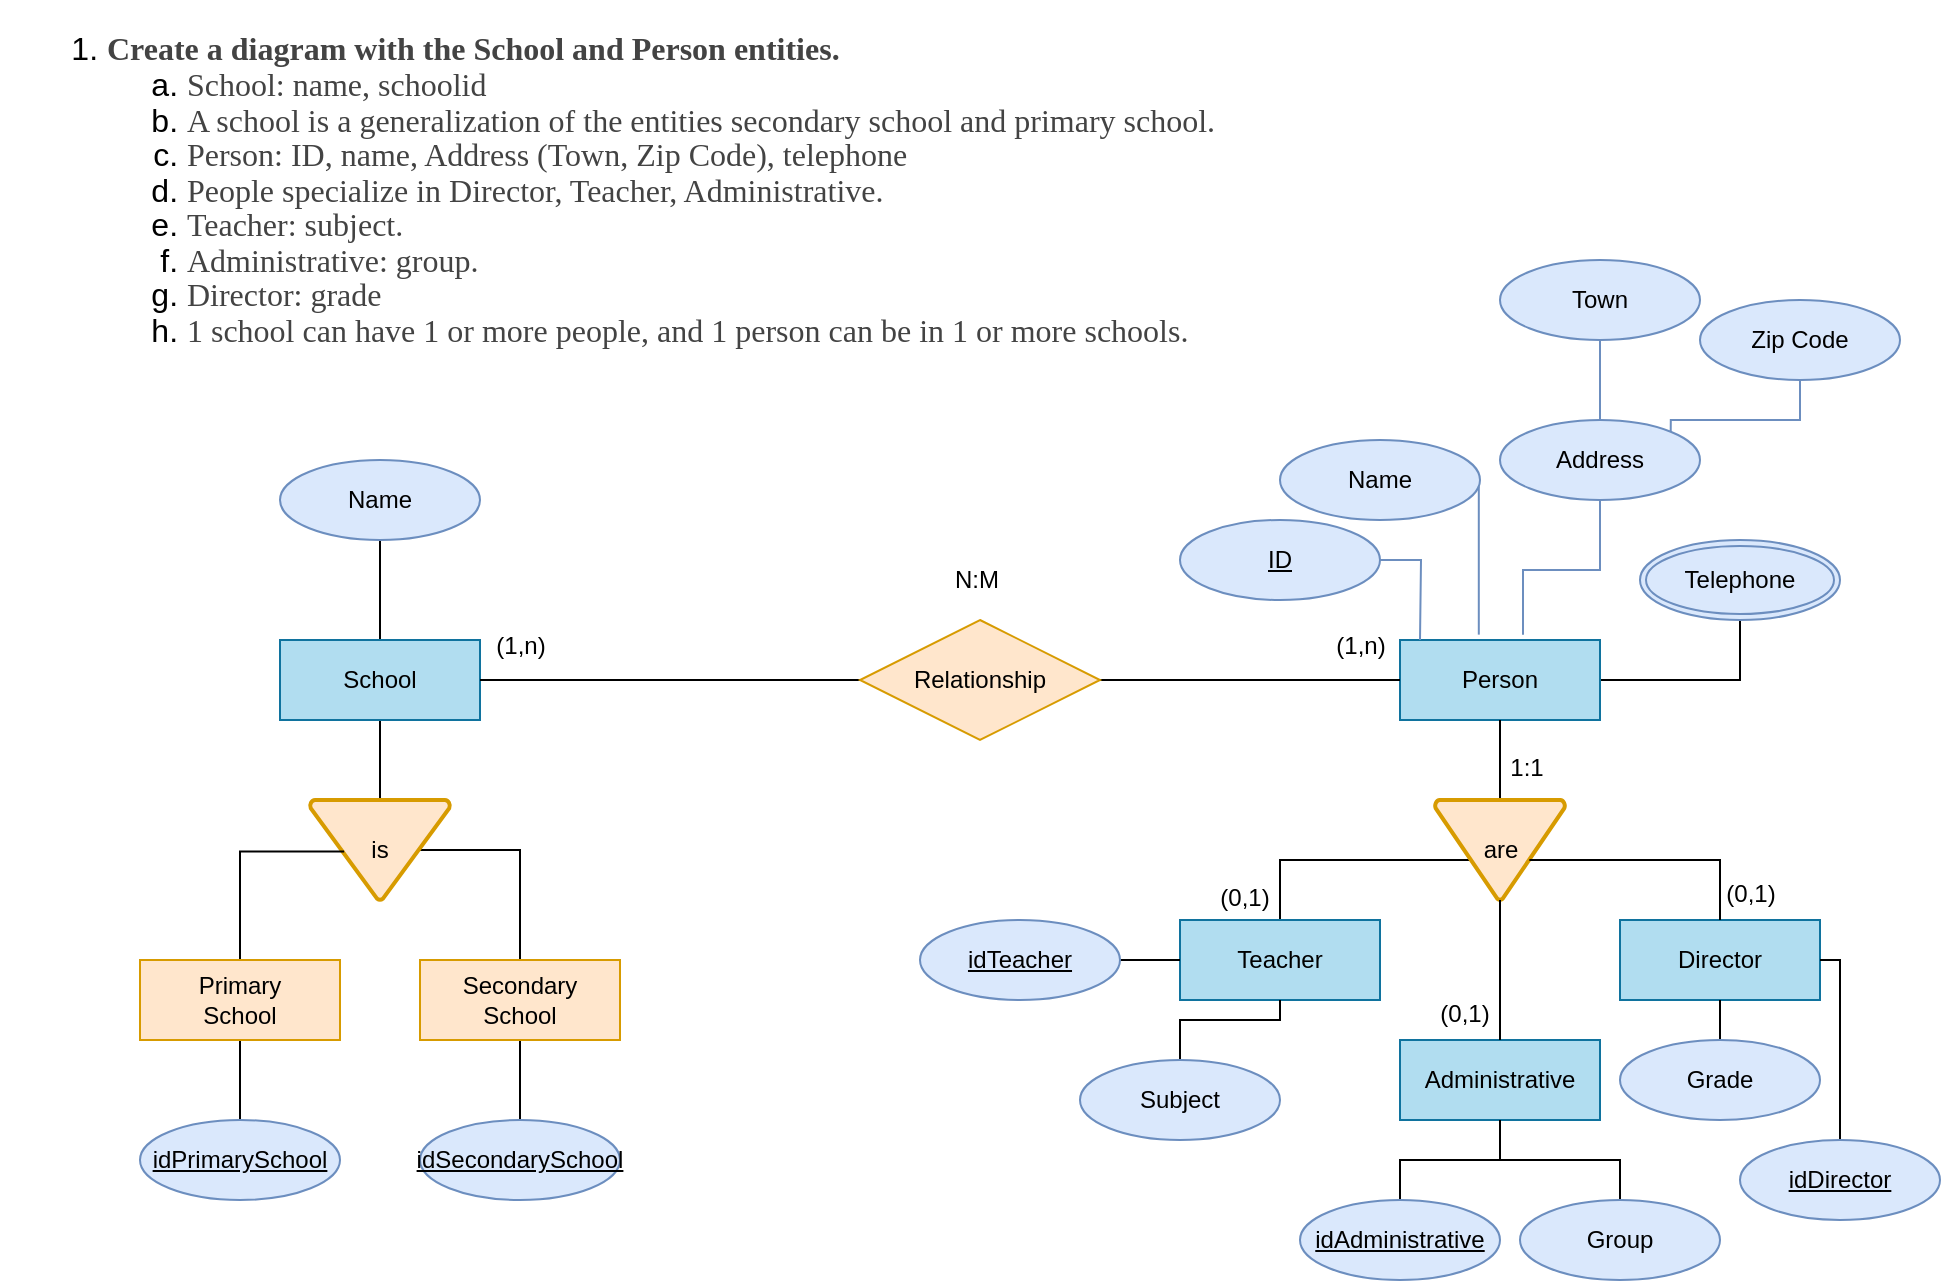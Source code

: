 <mxfile version="22.1.0" type="github" pages="4">
  <diagram name="Exercise 1" id="sMuEwo57DOW2Laynuzo8">
    <mxGraphModel dx="1434" dy="769" grid="1" gridSize="10" guides="1" tooltips="1" connect="1" arrows="1" fold="1" page="1" pageScale="1" pageWidth="980" pageHeight="690" math="0" shadow="0">
      <root>
        <mxCell id="0" />
        <mxCell id="1" parent="0" />
        <mxCell id="msZfLE7CyJCTbzsIFVeG-1" value="&lt;ol style=&quot;font-size: medium; text-align: start; line-height: 10%;&quot;&gt;&lt;li&gt;&lt;p style=&quot;margin-bottom: 0cm; line-height: 10%; background: transparent;&quot; align=&quot;left&quot;&gt;&lt;font color=&quot;#434343&quot;&gt;&lt;font face=&quot;Times New Roman, serif&quot;&gt;&lt;font style=&quot;font-size: 12pt;&quot;&gt;&lt;b&gt;Create a diagram with the School and Person entities.&lt;/b&gt;&lt;/font&gt;&lt;/font&gt;&lt;/font&gt;&lt;/p&gt;&lt;ol style=&quot;line-height: 10%;&quot; type=&quot;a&quot;&gt;&lt;li&gt;&lt;p style=&quot;margin-bottom: 0cm; line-height: 10%; background: transparent;&quot; align=&quot;left&quot;&gt;&lt;font color=&quot;#434343&quot;&gt;&lt;font face=&quot;Times New Roman, serif&quot;&gt;&lt;font style=&quot;font-size: 12pt;&quot;&gt;School: name, schoolid&lt;/font&gt;&lt;/font&gt;&lt;/font&gt;&lt;/p&gt;&lt;/li&gt;&lt;li&gt;&lt;p style=&quot;margin-bottom: 0cm; line-height: 10%; background: transparent;&quot; align=&quot;left&quot;&gt;&lt;font color=&quot;#434343&quot;&gt;&lt;font face=&quot;Times New Roman, serif&quot;&gt;&lt;font style=&quot;font-size: 12pt;&quot;&gt;A school is a generalization of the entities secondary school and primary school.&lt;/font&gt;&lt;/font&gt;&lt;/font&gt;&lt;/p&gt;&lt;/li&gt;&lt;li&gt;&lt;p style=&quot;margin-bottom: 0cm; line-height: 10%; background: transparent;&quot; align=&quot;left&quot;&gt;&lt;font color=&quot;#434343&quot;&gt;&lt;font face=&quot;Times New Roman, serif&quot;&gt;&lt;font style=&quot;font-size: 12pt;&quot;&gt;Person: ID, name, Address (Town, Zip Code), telephone&lt;/font&gt;&lt;/font&gt;&lt;/font&gt;&lt;/p&gt;&lt;/li&gt;&lt;li&gt;&lt;p style=&quot;margin-bottom: 0cm; line-height: 10%; background: transparent;&quot; align=&quot;left&quot;&gt;&lt;font color=&quot;#434343&quot;&gt;&lt;font face=&quot;Times New Roman, serif&quot;&gt;&lt;font style=&quot;font-size: 12pt;&quot;&gt;People specialize in Director, Teacher, Administrative.&lt;/font&gt;&lt;/font&gt;&lt;/font&gt;&lt;/p&gt;&lt;/li&gt;&lt;li&gt;&lt;p style=&quot;margin-bottom: 0cm; line-height: 10%; background: transparent;&quot; align=&quot;left&quot;&gt;&lt;font color=&quot;#434343&quot;&gt;&lt;font face=&quot;Times New Roman, serif&quot;&gt;&lt;font style=&quot;font-size: 12pt;&quot;&gt;Teacher: subject.&lt;/font&gt;&lt;/font&gt;&lt;/font&gt;&lt;/p&gt;&lt;/li&gt;&lt;li&gt;&lt;p style=&quot;margin-bottom: 0cm; line-height: 10%; background: transparent;&quot; align=&quot;left&quot;&gt;&lt;font color=&quot;#434343&quot;&gt;&lt;font face=&quot;Times New Roman, serif&quot;&gt;&lt;font style=&quot;font-size: 12pt;&quot;&gt;Administrative: group.&lt;/font&gt;&lt;/font&gt;&lt;/font&gt;&lt;/p&gt;&lt;/li&gt;&lt;li&gt;&lt;p style=&quot;margin-bottom: 0cm; line-height: 10%; background: transparent;&quot; align=&quot;left&quot;&gt;&lt;font color=&quot;#434343&quot;&gt;&lt;font face=&quot;Times New Roman, serif&quot;&gt;&lt;font style=&quot;font-size: 12pt;&quot;&gt;Director: grade&lt;/font&gt;&lt;/font&gt;&lt;/font&gt;&lt;/p&gt;&lt;/li&gt;&lt;li&gt;&lt;p style=&quot;margin-bottom: 0cm; line-height: 10%; background: transparent;&quot; align=&quot;left&quot;&gt;&lt;font color=&quot;#434343&quot;&gt;&lt;font face=&quot;Times New Roman, serif&quot;&gt;&lt;font style=&quot;font-size: 12pt;&quot;&gt;1 school can have 1 or more people, and 1 person can be in 1 or more schools.&lt;/font&gt;&lt;/font&gt;&lt;/font&gt;&lt;/p&gt;&lt;/li&gt;&lt;/ol&gt;&lt;/li&gt;&lt;/ol&gt;" style="text;html=1;align=center;verticalAlign=middle;resizable=0;points=[];autosize=1;strokeColor=none;fillColor=none;" parent="1" vertex="1">
          <mxGeometry width="620" height="190" as="geometry" />
        </mxCell>
        <mxCell id="msZfLE7CyJCTbzsIFVeG-23" value="" style="edgeStyle=orthogonalEdgeStyle;rounded=0;orthogonalLoop=1;jettySize=auto;html=1;endArrow=none;endFill=0;" parent="1" source="msZfLE7CyJCTbzsIFVeG-2" target="msZfLE7CyJCTbzsIFVeG-4" edge="1">
          <mxGeometry relative="1" as="geometry" />
        </mxCell>
        <mxCell id="msZfLE7CyJCTbzsIFVeG-24" value="" style="edgeStyle=orthogonalEdgeStyle;rounded=0;orthogonalLoop=1;jettySize=auto;html=1;endArrow=none;endFill=0;" parent="1" source="msZfLE7CyJCTbzsIFVeG-2" target="msZfLE7CyJCTbzsIFVeG-17" edge="1">
          <mxGeometry relative="1" as="geometry" />
        </mxCell>
        <mxCell id="msZfLE7CyJCTbzsIFVeG-2" value="School" style="whiteSpace=wrap;html=1;align=center;fillColor=#b1ddf0;strokeColor=#10739e;" parent="1" vertex="1">
          <mxGeometry x="140" y="320" width="100" height="40" as="geometry" />
        </mxCell>
        <mxCell id="msZfLE7CyJCTbzsIFVeG-53" style="edgeStyle=orthogonalEdgeStyle;rounded=0;orthogonalLoop=1;jettySize=auto;html=1;entryX=0.5;entryY=1;entryDx=0;entryDy=0;endArrow=none;endFill=0;" parent="1" source="msZfLE7CyJCTbzsIFVeG-3" target="msZfLE7CyJCTbzsIFVeG-52" edge="1">
          <mxGeometry relative="1" as="geometry" />
        </mxCell>
        <mxCell id="msZfLE7CyJCTbzsIFVeG-3" value="Person" style="whiteSpace=wrap;html=1;align=center;fillColor=#b1ddf0;strokeColor=#10739e;" parent="1" vertex="1">
          <mxGeometry x="700" y="320" width="100" height="40" as="geometry" />
        </mxCell>
        <mxCell id="msZfLE7CyJCTbzsIFVeG-20" style="edgeStyle=orthogonalEdgeStyle;rounded=0;orthogonalLoop=1;jettySize=auto;html=1;exitX=0.71;exitY=0.536;exitDx=0;exitDy=0;exitPerimeter=0;entryX=0.5;entryY=0;entryDx=0;entryDy=0;endArrow=none;endFill=0;" parent="1" source="msZfLE7CyJCTbzsIFVeG-4" target="msZfLE7CyJCTbzsIFVeG-7" edge="1">
          <mxGeometry relative="1" as="geometry">
            <Array as="points">
              <mxPoint x="205" y="425" />
              <mxPoint x="260" y="425" />
            </Array>
          </mxGeometry>
        </mxCell>
        <mxCell id="msZfLE7CyJCTbzsIFVeG-4" value="is" style="strokeWidth=2;html=1;shape=mxgraph.flowchart.merge_or_storage;whiteSpace=wrap;fillColor=#ffe6cc;strokeColor=#d79b00;" parent="1" vertex="1">
          <mxGeometry x="155" y="400" width="70" height="50" as="geometry" />
        </mxCell>
        <mxCell id="msZfLE7CyJCTbzsIFVeG-22" style="edgeStyle=orthogonalEdgeStyle;rounded=0;orthogonalLoop=1;jettySize=auto;html=1;entryX=0.244;entryY=0.515;entryDx=0;entryDy=0;entryPerimeter=0;endArrow=none;endFill=0;" parent="1" source="msZfLE7CyJCTbzsIFVeG-6" target="msZfLE7CyJCTbzsIFVeG-4" edge="1">
          <mxGeometry relative="1" as="geometry">
            <mxPoint x="120" y="420" as="targetPoint" />
            <Array as="points">
              <mxPoint x="120" y="426" />
            </Array>
          </mxGeometry>
        </mxCell>
        <mxCell id="msZfLE7CyJCTbzsIFVeG-28" value="" style="edgeStyle=orthogonalEdgeStyle;rounded=0;orthogonalLoop=1;jettySize=auto;html=1;endArrow=none;endFill=0;" parent="1" source="msZfLE7CyJCTbzsIFVeG-6" target="msZfLE7CyJCTbzsIFVeG-18" edge="1">
          <mxGeometry relative="1" as="geometry" />
        </mxCell>
        <mxCell id="msZfLE7CyJCTbzsIFVeG-6" value="Primary&lt;br&gt;School" style="whiteSpace=wrap;html=1;align=center;fillColor=#ffe6cc;strokeColor=#d79b00;" parent="1" vertex="1">
          <mxGeometry x="70" y="480" width="100" height="40" as="geometry" />
        </mxCell>
        <mxCell id="msZfLE7CyJCTbzsIFVeG-27" value="" style="edgeStyle=orthogonalEdgeStyle;rounded=0;orthogonalLoop=1;jettySize=auto;html=1;endArrow=none;endFill=0;" parent="1" source="msZfLE7CyJCTbzsIFVeG-7" target="msZfLE7CyJCTbzsIFVeG-19" edge="1">
          <mxGeometry relative="1" as="geometry" />
        </mxCell>
        <mxCell id="msZfLE7CyJCTbzsIFVeG-7" value="Secondary&lt;br&gt;School" style="whiteSpace=wrap;html=1;align=center;fillColor=#ffe6cc;strokeColor=#d79b00;" parent="1" vertex="1">
          <mxGeometry x="210" y="480" width="100" height="40" as="geometry" />
        </mxCell>
        <mxCell id="msZfLE7CyJCTbzsIFVeG-14" style="edgeStyle=orthogonalEdgeStyle;rounded=0;orthogonalLoop=1;jettySize=auto;html=1;" parent="1" source="msZfLE7CyJCTbzsIFVeG-8" edge="1">
          <mxGeometry relative="1" as="geometry">
            <mxPoint x="750" y="420" as="targetPoint" />
            <Array as="points">
              <mxPoint x="640" y="430" />
              <mxPoint x="750" y="430" />
            </Array>
          </mxGeometry>
        </mxCell>
        <mxCell id="msZfLE7CyJCTbzsIFVeG-8" value="Teacher" style="whiteSpace=wrap;html=1;align=center;fillColor=#b1ddf0;strokeColor=#10739e;" parent="1" vertex="1">
          <mxGeometry x="590" y="460" width="100" height="40" as="geometry" />
        </mxCell>
        <mxCell id="msZfLE7CyJCTbzsIFVeG-15" value="" style="edgeStyle=orthogonalEdgeStyle;rounded=0;orthogonalLoop=1;jettySize=auto;html=1;endArrow=none;endFill=0;" parent="1" source="msZfLE7CyJCTbzsIFVeG-9" target="msZfLE7CyJCTbzsIFVeG-3" edge="1">
          <mxGeometry relative="1" as="geometry" />
        </mxCell>
        <mxCell id="msZfLE7CyJCTbzsIFVeG-9" value="are" style="strokeWidth=2;html=1;shape=mxgraph.flowchart.merge_or_storage;whiteSpace=wrap;fillColor=#ffe6cc;strokeColor=#d79b00;" parent="1" vertex="1">
          <mxGeometry x="717.5" y="400" width="65" height="50" as="geometry" />
        </mxCell>
        <mxCell id="msZfLE7CyJCTbzsIFVeG-10" value="Administrative" style="whiteSpace=wrap;html=1;align=center;fillColor=#b1ddf0;strokeColor=#10739e;" parent="1" vertex="1">
          <mxGeometry x="700" y="520" width="100" height="40" as="geometry" />
        </mxCell>
        <mxCell id="msZfLE7CyJCTbzsIFVeG-11" value="Director" style="whiteSpace=wrap;html=1;align=center;fillColor=#b1ddf0;strokeColor=#10739e;" parent="1" vertex="1">
          <mxGeometry x="810" y="460" width="100" height="40" as="geometry" />
        </mxCell>
        <mxCell id="msZfLE7CyJCTbzsIFVeG-12" style="edgeStyle=orthogonalEdgeStyle;rounded=0;orthogonalLoop=1;jettySize=auto;html=1;entryX=0.5;entryY=1;entryDx=0;entryDy=0;entryPerimeter=0;endArrow=none;endFill=0;" parent="1" source="msZfLE7CyJCTbzsIFVeG-10" target="msZfLE7CyJCTbzsIFVeG-9" edge="1">
          <mxGeometry relative="1" as="geometry" />
        </mxCell>
        <mxCell id="msZfLE7CyJCTbzsIFVeG-13" style="edgeStyle=orthogonalEdgeStyle;rounded=0;orthogonalLoop=1;jettySize=auto;html=1;endArrow=none;endFill=0;entryX=0.726;entryY=0.599;entryDx=0;entryDy=0;entryPerimeter=0;" parent="1" source="msZfLE7CyJCTbzsIFVeG-11" target="msZfLE7CyJCTbzsIFVeG-9" edge="1">
          <mxGeometry relative="1" as="geometry">
            <mxPoint x="800" y="440" as="targetPoint" />
            <Array as="points">
              <mxPoint x="860" y="430" />
            </Array>
          </mxGeometry>
        </mxCell>
        <mxCell id="msZfLE7CyJCTbzsIFVeG-25" style="edgeStyle=orthogonalEdgeStyle;rounded=0;orthogonalLoop=1;jettySize=auto;html=1;entryX=1;entryY=0.5;entryDx=0;entryDy=0;endArrow=none;endFill=0;" parent="1" source="msZfLE7CyJCTbzsIFVeG-16" target="msZfLE7CyJCTbzsIFVeG-2" edge="1">
          <mxGeometry relative="1" as="geometry" />
        </mxCell>
        <mxCell id="msZfLE7CyJCTbzsIFVeG-26" style="edgeStyle=orthogonalEdgeStyle;rounded=0;orthogonalLoop=1;jettySize=auto;html=1;entryX=0;entryY=0.5;entryDx=0;entryDy=0;endArrow=none;endFill=0;" parent="1" source="msZfLE7CyJCTbzsIFVeG-16" target="msZfLE7CyJCTbzsIFVeG-3" edge="1">
          <mxGeometry relative="1" as="geometry" />
        </mxCell>
        <mxCell id="msZfLE7CyJCTbzsIFVeG-16" value="Relationship" style="shape=rhombus;perimeter=rhombusPerimeter;whiteSpace=wrap;html=1;align=center;fillColor=#ffe6cc;strokeColor=#d79b00;" parent="1" vertex="1">
          <mxGeometry x="430" y="310" width="120" height="60" as="geometry" />
        </mxCell>
        <mxCell id="msZfLE7CyJCTbzsIFVeG-17" value="Name" style="ellipse;whiteSpace=wrap;html=1;align=center;fillColor=#dae8fc;strokeColor=#6c8ebf;" parent="1" vertex="1">
          <mxGeometry x="140" y="230" width="100" height="40" as="geometry" />
        </mxCell>
        <mxCell id="msZfLE7CyJCTbzsIFVeG-18" value="idPrimarySchool" style="ellipse;whiteSpace=wrap;html=1;align=center;fontStyle=4;fillColor=#dae8fc;strokeColor=#6c8ebf;" parent="1" vertex="1">
          <mxGeometry x="70" y="560" width="100" height="40" as="geometry" />
        </mxCell>
        <mxCell id="msZfLE7CyJCTbzsIFVeG-19" value="idSecondarySchool" style="ellipse;whiteSpace=wrap;html=1;align=center;fontStyle=4;fillColor=#dae8fc;strokeColor=#6c8ebf;" parent="1" vertex="1">
          <mxGeometry x="210" y="560" width="100" height="40" as="geometry" />
        </mxCell>
        <mxCell id="msZfLE7CyJCTbzsIFVeG-30" value="" style="edgeStyle=orthogonalEdgeStyle;rounded=0;orthogonalLoop=1;jettySize=auto;html=1;endArrow=none;endFill=0;" parent="1" source="msZfLE7CyJCTbzsIFVeG-29" target="msZfLE7CyJCTbzsIFVeG-8" edge="1">
          <mxGeometry relative="1" as="geometry" />
        </mxCell>
        <mxCell id="msZfLE7CyJCTbzsIFVeG-29" value="Subject" style="ellipse;whiteSpace=wrap;html=1;align=center;fillColor=#dae8fc;strokeColor=#6c8ebf;" parent="1" vertex="1">
          <mxGeometry x="540" y="530" width="100" height="40" as="geometry" />
        </mxCell>
        <mxCell id="msZfLE7CyJCTbzsIFVeG-32" value="" style="edgeStyle=orthogonalEdgeStyle;rounded=0;orthogonalLoop=1;jettySize=auto;html=1;endArrow=none;endFill=0;" parent="1" source="msZfLE7CyJCTbzsIFVeG-31" target="msZfLE7CyJCTbzsIFVeG-10" edge="1">
          <mxGeometry relative="1" as="geometry" />
        </mxCell>
        <mxCell id="msZfLE7CyJCTbzsIFVeG-31" value="Group" style="ellipse;whiteSpace=wrap;html=1;align=center;fillColor=#dae8fc;strokeColor=#6c8ebf;" parent="1" vertex="1">
          <mxGeometry x="760" y="600" width="100" height="40" as="geometry" />
        </mxCell>
        <mxCell id="msZfLE7CyJCTbzsIFVeG-34" value="" style="edgeStyle=orthogonalEdgeStyle;rounded=0;orthogonalLoop=1;jettySize=auto;html=1;endArrow=none;endFill=0;" parent="1" source="msZfLE7CyJCTbzsIFVeG-33" target="msZfLE7CyJCTbzsIFVeG-11" edge="1">
          <mxGeometry relative="1" as="geometry" />
        </mxCell>
        <mxCell id="msZfLE7CyJCTbzsIFVeG-33" value="Grade" style="ellipse;whiteSpace=wrap;html=1;align=center;fillColor=#dae8fc;strokeColor=#6c8ebf;" parent="1" vertex="1">
          <mxGeometry x="810" y="520" width="100" height="40" as="geometry" />
        </mxCell>
        <mxCell id="msZfLE7CyJCTbzsIFVeG-36" style="edgeStyle=orthogonalEdgeStyle;rounded=0;orthogonalLoop=1;jettySize=auto;html=1;entryX=0;entryY=0.5;entryDx=0;entryDy=0;endArrow=none;endFill=0;" parent="1" source="msZfLE7CyJCTbzsIFVeG-35" target="msZfLE7CyJCTbzsIFVeG-8" edge="1">
          <mxGeometry relative="1" as="geometry" />
        </mxCell>
        <mxCell id="msZfLE7CyJCTbzsIFVeG-35" value="idTeacher" style="ellipse;whiteSpace=wrap;html=1;align=center;fontStyle=4;fillColor=#dae8fc;strokeColor=#6c8ebf;" parent="1" vertex="1">
          <mxGeometry x="460" y="460" width="100" height="40" as="geometry" />
        </mxCell>
        <mxCell id="msZfLE7CyJCTbzsIFVeG-38" style="edgeStyle=orthogonalEdgeStyle;rounded=0;orthogonalLoop=1;jettySize=auto;html=1;entryX=0.5;entryY=1;entryDx=0;entryDy=0;endArrow=none;endFill=0;" parent="1" source="msZfLE7CyJCTbzsIFVeG-37" target="msZfLE7CyJCTbzsIFVeG-10" edge="1">
          <mxGeometry relative="1" as="geometry" />
        </mxCell>
        <mxCell id="msZfLE7CyJCTbzsIFVeG-37" value="idAdministrative" style="ellipse;whiteSpace=wrap;html=1;align=center;fontStyle=4;fillColor=#dae8fc;strokeColor=#6c8ebf;" parent="1" vertex="1">
          <mxGeometry x="650" y="600" width="100" height="40" as="geometry" />
        </mxCell>
        <mxCell id="msZfLE7CyJCTbzsIFVeG-40" style="edgeStyle=orthogonalEdgeStyle;rounded=0;orthogonalLoop=1;jettySize=auto;html=1;entryX=1;entryY=0.5;entryDx=0;entryDy=0;endArrow=none;endFill=0;" parent="1" source="msZfLE7CyJCTbzsIFVeG-39" target="msZfLE7CyJCTbzsIFVeG-11" edge="1">
          <mxGeometry relative="1" as="geometry">
            <Array as="points">
              <mxPoint x="920" y="480" />
            </Array>
          </mxGeometry>
        </mxCell>
        <mxCell id="msZfLE7CyJCTbzsIFVeG-39" value="idDirector" style="ellipse;whiteSpace=wrap;html=1;align=center;fontStyle=4;fillColor=#dae8fc;strokeColor=#6c8ebf;" parent="1" vertex="1">
          <mxGeometry x="870" y="570" width="100" height="40" as="geometry" />
        </mxCell>
        <mxCell id="msZfLE7CyJCTbzsIFVeG-42" style="edgeStyle=orthogonalEdgeStyle;rounded=0;orthogonalLoop=1;jettySize=auto;html=1;endArrow=none;endFill=0;fillColor=#dae8fc;strokeColor=#6c8ebf;" parent="1" source="msZfLE7CyJCTbzsIFVeG-41" edge="1">
          <mxGeometry relative="1" as="geometry">
            <mxPoint x="710" y="320" as="targetPoint" />
          </mxGeometry>
        </mxCell>
        <mxCell id="msZfLE7CyJCTbzsIFVeG-41" value="ID" style="ellipse;whiteSpace=wrap;html=1;align=center;fontStyle=4;fillColor=#dae8fc;strokeColor=#6c8ebf;" parent="1" vertex="1">
          <mxGeometry x="590" y="260" width="100" height="40" as="geometry" />
        </mxCell>
        <mxCell id="msZfLE7CyJCTbzsIFVeG-43" value="Name" style="ellipse;whiteSpace=wrap;html=1;align=center;fillColor=#dae8fc;strokeColor=#6c8ebf;" parent="1" vertex="1">
          <mxGeometry x="640" y="220" width="100" height="40" as="geometry" />
        </mxCell>
        <mxCell id="msZfLE7CyJCTbzsIFVeG-44" style="edgeStyle=orthogonalEdgeStyle;rounded=0;orthogonalLoop=1;jettySize=auto;html=1;entryX=0.394;entryY=-0.067;entryDx=0;entryDy=0;entryPerimeter=0;endArrow=none;endFill=0;fillColor=#dae8fc;strokeColor=#6c8ebf;" parent="1" source="msZfLE7CyJCTbzsIFVeG-43" target="msZfLE7CyJCTbzsIFVeG-3" edge="1">
          <mxGeometry relative="1" as="geometry">
            <Array as="points">
              <mxPoint x="740" y="290" />
            </Array>
          </mxGeometry>
        </mxCell>
        <mxCell id="msZfLE7CyJCTbzsIFVeG-49" style="edgeStyle=orthogonalEdgeStyle;rounded=0;orthogonalLoop=1;jettySize=auto;html=1;entryX=0.5;entryY=1;entryDx=0;entryDy=0;endArrow=none;endFill=0;fillColor=#dae8fc;strokeColor=#6c8ebf;" parent="1" source="msZfLE7CyJCTbzsIFVeG-45" target="msZfLE7CyJCTbzsIFVeG-46" edge="1">
          <mxGeometry relative="1" as="geometry" />
        </mxCell>
        <mxCell id="msZfLE7CyJCTbzsIFVeG-45" value="Address" style="ellipse;whiteSpace=wrap;html=1;align=center;fillColor=#dae8fc;strokeColor=#6c8ebf;" parent="1" vertex="1">
          <mxGeometry x="750" y="210" width="100" height="40" as="geometry" />
        </mxCell>
        <mxCell id="msZfLE7CyJCTbzsIFVeG-46" value="Town" style="ellipse;whiteSpace=wrap;html=1;align=center;fillColor=#dae8fc;strokeColor=#6c8ebf;" parent="1" vertex="1">
          <mxGeometry x="750" y="130" width="100" height="40" as="geometry" />
        </mxCell>
        <mxCell id="msZfLE7CyJCTbzsIFVeG-48" style="edgeStyle=orthogonalEdgeStyle;rounded=0;orthogonalLoop=1;jettySize=auto;html=1;entryX=1;entryY=0;entryDx=0;entryDy=0;endArrow=none;endFill=0;fillColor=#dae8fc;strokeColor=#6c8ebf;" parent="1" source="msZfLE7CyJCTbzsIFVeG-47" target="msZfLE7CyJCTbzsIFVeG-45" edge="1">
          <mxGeometry relative="1" as="geometry" />
        </mxCell>
        <mxCell id="msZfLE7CyJCTbzsIFVeG-47" value="Zip Code" style="ellipse;whiteSpace=wrap;html=1;align=center;fillColor=#dae8fc;strokeColor=#6c8ebf;" parent="1" vertex="1">
          <mxGeometry x="850" y="150" width="100" height="40" as="geometry" />
        </mxCell>
        <mxCell id="msZfLE7CyJCTbzsIFVeG-50" style="edgeStyle=orthogonalEdgeStyle;rounded=0;orthogonalLoop=1;jettySize=auto;html=1;entryX=0.615;entryY=-0.067;entryDx=0;entryDy=0;entryPerimeter=0;endArrow=none;endFill=0;fillColor=#dae8fc;strokeColor=#6c8ebf;" parent="1" source="msZfLE7CyJCTbzsIFVeG-45" target="msZfLE7CyJCTbzsIFVeG-3" edge="1">
          <mxGeometry relative="1" as="geometry" />
        </mxCell>
        <mxCell id="msZfLE7CyJCTbzsIFVeG-52" value="Telephone" style="ellipse;shape=doubleEllipse;margin=3;whiteSpace=wrap;html=1;align=center;fillColor=#dae8fc;strokeColor=#6c8ebf;" parent="1" vertex="1">
          <mxGeometry x="820" y="270" width="100" height="40" as="geometry" />
        </mxCell>
        <mxCell id="HSogxSqO9Zx5Tf2s577s-1" value="(1,n)" style="text;html=1;align=center;verticalAlign=middle;resizable=0;points=[];autosize=1;strokeColor=none;fillColor=none;" vertex="1" parent="1">
          <mxGeometry x="655" y="308" width="50" height="30" as="geometry" />
        </mxCell>
        <mxCell id="HSogxSqO9Zx5Tf2s577s-2" value="(1,n)" style="text;html=1;align=center;verticalAlign=middle;resizable=0;points=[];autosize=1;strokeColor=none;fillColor=none;" vertex="1" parent="1">
          <mxGeometry x="235" y="308" width="50" height="30" as="geometry" />
        </mxCell>
        <mxCell id="HSogxSqO9Zx5Tf2s577s-3" value="N:M" style="text;html=1;align=center;verticalAlign=middle;resizable=0;points=[];autosize=1;strokeColor=none;fillColor=none;" vertex="1" parent="1">
          <mxGeometry x="463" y="275" width="50" height="30" as="geometry" />
        </mxCell>
        <mxCell id="HSogxSqO9Zx5Tf2s577s-4" value="(0,1)" style="text;html=1;align=center;verticalAlign=middle;resizable=0;points=[];autosize=1;strokeColor=none;fillColor=none;" vertex="1" parent="1">
          <mxGeometry x="597" y="434" width="50" height="30" as="geometry" />
        </mxCell>
        <mxCell id="HSogxSqO9Zx5Tf2s577s-5" value="(0,1)" style="text;html=1;align=center;verticalAlign=middle;resizable=0;points=[];autosize=1;strokeColor=none;fillColor=none;" vertex="1" parent="1">
          <mxGeometry x="707" y="492" width="50" height="30" as="geometry" />
        </mxCell>
        <mxCell id="HSogxSqO9Zx5Tf2s577s-6" value="(0,1)" style="text;html=1;align=center;verticalAlign=middle;resizable=0;points=[];autosize=1;strokeColor=none;fillColor=none;" vertex="1" parent="1">
          <mxGeometry x="850" y="432" width="50" height="30" as="geometry" />
        </mxCell>
        <mxCell id="HSogxSqO9Zx5Tf2s577s-7" value="1:1" style="text;html=1;align=center;verticalAlign=middle;resizable=0;points=[];autosize=1;strokeColor=none;fillColor=none;" vertex="1" parent="1">
          <mxGeometry x="743" y="369" width="40" height="30" as="geometry" />
        </mxCell>
      </root>
    </mxGraphModel>
  </diagram>
  <diagram id="0Vr5BDH9HPzQRlIkc1y5" name="Exercise 2">
    <mxGraphModel dx="1434" dy="769" grid="1" gridSize="10" guides="1" tooltips="1" connect="1" arrows="1" fold="1" page="1" pageScale="1" pageWidth="1169" pageHeight="827" math="0" shadow="0">
      <root>
        <mxCell id="0" />
        <mxCell id="1" parent="0" />
        <mxCell id="KAOZLRH-aGIeH3DZMLe1-14" style="edgeStyle=orthogonalEdgeStyle;rounded=0;orthogonalLoop=1;jettySize=auto;html=1;exitX=0;exitY=0.5;exitDx=0;exitDy=0;entryX=1;entryY=0.5;entryDx=0;entryDy=0;endArrow=none;endFill=0;" parent="1" source="KAOZLRH-aGIeH3DZMLe1-1" target="KAOZLRH-aGIeH3DZMLe1-9" edge="1">
          <mxGeometry relative="1" as="geometry" />
        </mxCell>
        <mxCell id="KAOZLRH-aGIeH3DZMLe1-15" style="edgeStyle=orthogonalEdgeStyle;rounded=0;orthogonalLoop=1;jettySize=auto;html=1;exitX=0.25;exitY=0;exitDx=0;exitDy=0;entryX=1;entryY=1;entryDx=0;entryDy=0;endArrow=none;endFill=0;" parent="1" source="KAOZLRH-aGIeH3DZMLe1-1" target="KAOZLRH-aGIeH3DZMLe1-8" edge="1">
          <mxGeometry relative="1" as="geometry">
            <Array as="points">
              <mxPoint x="260" y="460" />
              <mxPoint x="260" y="450" />
              <mxPoint x="235" y="450" />
            </Array>
          </mxGeometry>
        </mxCell>
        <mxCell id="KAOZLRH-aGIeH3DZMLe1-18" value="" style="edgeStyle=orthogonalEdgeStyle;rounded=0;orthogonalLoop=1;jettySize=auto;html=1;endArrow=none;endFill=0;" parent="1" source="KAOZLRH-aGIeH3DZMLe1-1" target="KAOZLRH-aGIeH3DZMLe1-17" edge="1">
          <mxGeometry relative="1" as="geometry" />
        </mxCell>
        <mxCell id="KAOZLRH-aGIeH3DZMLe1-1" value="Hospital" style="whiteSpace=wrap;html=1;align=center;fillColor=#b1ddf0;strokeColor=#10739e;" parent="1" vertex="1">
          <mxGeometry x="250" y="460" width="100" height="40" as="geometry" />
        </mxCell>
        <mxCell id="KAOZLRH-aGIeH3DZMLe1-2" value="&lt;ol style=&quot;font-size: 15px; text-align: start; line-height: 0%;&quot;&gt;&lt;li&gt;&lt;p style=&quot;margin-bottom: 0cm; line-height: 0%; background: transparent;&quot; align=&quot;justify&quot;&gt;&lt;font style=&quot;font-size: 15px;&quot; color=&quot;#434343&quot;&gt;&lt;font style=&quot;font-size: 15px;&quot; face=&quot;Times New Roman, serif&quot;&gt;&lt;font style=&quot;font-size: 15px;&quot;&gt;&lt;b&gt;Create a diagram with the Hospital, Plant and Employee entities.&lt;/b&gt;&lt;/font&gt;&lt;/font&gt;&lt;/font&gt;&lt;/p&gt;&lt;ol style=&quot;line-height: 0%;&quot; type=&quot;a&quot;&gt;&lt;li&gt;&lt;p style=&quot;margin-bottom: 0cm; line-height: 0%; background: transparent;&quot; align=&quot;justify&quot;&gt;&lt;font style=&quot;font-size: 15px;&quot; color=&quot;#434343&quot;&gt;&lt;font style=&quot;font-size: 15px;&quot; face=&quot;Times New Roman, serif&quot;&gt;&lt;font style=&quot;font-size: 15px;&quot;&gt;Hospital: name, Hospitalid, Address (Population, CP)&lt;/font&gt;&lt;/font&gt;&lt;/font&gt;&lt;/p&gt;&lt;/li&gt;&lt;li&gt;&lt;p style=&quot;margin-bottom: 0cm; line-height: 0%; background: transparent;&quot; align=&quot;justify&quot;&gt;&lt;font style=&quot;font-size: 15px;&quot; color=&quot;#434343&quot;&gt;&lt;font style=&quot;font-size: 15px;&quot; face=&quot;Times New Roman, serif&quot;&gt;&lt;font style=&quot;font-size: 15px;&quot;&gt;Floor: number, plantid, hospitalid&lt;/font&gt;&lt;/font&gt;&lt;/font&gt;&lt;/p&gt;&lt;/li&gt;&lt;li&gt;&lt;p style=&quot;margin-bottom: 0cm; line-height: 0%; background: transparent;&quot; align=&quot;justify&quot;&gt;&lt;font style=&quot;font-size: 15px;&quot; color=&quot;#434343&quot;&gt;&lt;font style=&quot;font-size: 15px;&quot; face=&quot;Times New Roman, serif&quot;&gt;&lt;font style=&quot;font-size: 15px;&quot;&gt;A plant is a generalization of emergency and specialty entities.&lt;/font&gt;&lt;/font&gt;&lt;/font&gt;&lt;/p&gt;&lt;/li&gt;&lt;li&gt;&lt;p style=&quot;margin-bottom: 0cm; line-height: 0%; background: transparent;&quot; align=&quot;justify&quot;&gt;&lt;font style=&quot;font-size: 15px;&quot; color=&quot;#434343&quot;&gt;&lt;font style=&quot;font-size: 15px;&quot; face=&quot;Times New Roman, serif&quot;&gt;&lt;font style=&quot;font-size: 15px;&quot;&gt;Employee: EmployeeID, full name (first and last name), NIF, PlantID, emai&lt;/font&gt;&lt;/font&gt;&lt;/font&gt;&lt;/p&gt;&lt;/li&gt;&lt;li&gt;&lt;p style=&quot;margin-bottom: 0cm; line-height: 0%; background: transparent;&quot; align=&quot;justify&quot;&gt;&lt;span style=&quot;font-family: &amp;quot;Times New Roman&amp;quot;, serif; color: rgb(67, 67, 67); background-color: transparent; text-align: start;&quot;&gt;Employees specialize in Assistant, Nurse, Doctor.&lt;/span&gt;&lt;/p&gt;&lt;/li&gt;&lt;li&gt;&lt;p style=&quot;margin-bottom: 0cm; line-height: 0%; background: transparent;&quot; align=&quot;justify&quot;&gt;&lt;font style=&quot;font-size: 15px;&quot; color=&quot;#434343&quot;&gt;&lt;font style=&quot;font-size: 15px;&quot; face=&quot;Times New Roman, serif&quot;&gt;&lt;font style=&quot;font-size: 15px;&quot;&gt;Doctor: interim.&lt;/font&gt;&lt;/font&gt;&lt;/font&gt;&lt;/p&gt;&lt;/li&gt;&lt;li&gt;&lt;p style=&quot;margin-bottom: 0cm; line-height: 0%; background: transparent;&quot; align=&quot;justify&quot;&gt;&lt;font style=&quot;font-size: 15px;&quot; color=&quot;#434343&quot;&gt;&lt;font style=&quot;font-size: 15px;&quot; face=&quot;Times New Roman, serif&quot;&gt;&lt;font style=&quot;font-size: 15px;&quot;&gt;Nurse: ICU&lt;/font&gt;&lt;/font&gt;&lt;/font&gt;&lt;/p&gt;&lt;/li&gt;&lt;li&gt;&lt;p style=&quot;margin-bottom: 0cm; line-height: 0%; background: transparent;&quot; align=&quot;justify&quot;&gt;&lt;font style=&quot;font-size: 15px;&quot; color=&quot;#434343&quot;&gt;&lt;font style=&quot;font-size: 15px;&quot; face=&quot;Times New Roman, serif&quot;&gt;&lt;font style=&quot;font-size: 15px;&quot;&gt;Auxiliary: type&lt;/font&gt;&lt;/font&gt;&lt;/font&gt;&lt;/p&gt;&lt;/li&gt;&lt;li&gt;&lt;p style=&quot;margin-bottom: 0cm; line-height: 0%; background: transparent;&quot; align=&quot;justify&quot;&gt;&lt;font style=&quot;font-size: 15px;&quot; color=&quot;#434343&quot;&gt;&lt;font style=&quot;font-size: 15px;&quot; face=&quot;Times New Roman, serif&quot;&gt;&lt;font style=&quot;font-size: 15px;&quot;&gt;1 hospital can have 1 or more employees, and 1 employee can be in 1 or more hospitals.&lt;/font&gt;&lt;/font&gt;&lt;/font&gt;&lt;/p&gt;&lt;/li&gt;&lt;li&gt;&lt;p style=&quot;margin-bottom: 0cm; line-height: 0%; background: transparent;&quot; align=&quot;justify&quot;&gt;&lt;font style=&quot;font-size: 15px;&quot; color=&quot;#434343&quot;&gt;&lt;font style=&quot;font-size: 15px;&quot; face=&quot;Times New Roman, serif&quot;&gt;&lt;font style=&quot;font-size: 15px;&quot;&gt;1 hospital can have 1 or more floors, and 1 floor can only be in 1 hospital.&lt;/font&gt;&lt;/font&gt;&lt;/font&gt;&lt;/p&gt;&lt;/li&gt;&lt;li&gt;&lt;p style=&quot;margin-bottom: 0cm; line-height: 0%; background: transparent;&quot; align=&quot;justify&quot;&gt;&lt;font style=&quot;font-size: 15px;&quot; color=&quot;#434343&quot;&gt;&lt;font style=&quot;font-size: 15px;&quot; face=&quot;Times New Roman, serif&quot;&gt;&lt;font style=&quot;font-size: 15px;&quot;&gt;1 plant can have 1 or more employees, and 1 employee can only work in one plant.&lt;/font&gt;&lt;/font&gt;&lt;/font&gt;&lt;/p&gt;&lt;/li&gt;&lt;/ol&gt;&lt;/li&gt;&lt;/ol&gt;" style="text;html=1;align=center;verticalAlign=middle;resizable=0;points=[];autosize=1;strokeColor=none;fillColor=none;" parent="1" vertex="1">
          <mxGeometry x="270" width="630" height="210" as="geometry" />
        </mxCell>
        <mxCell id="KAOZLRH-aGIeH3DZMLe1-5" value="Floor" style="whiteSpace=wrap;html=1;align=center;fillColor=#b1ddf0;strokeColor=#10739e;" parent="1" vertex="1">
          <mxGeometry x="650" y="620" width="100" height="40" as="geometry" />
        </mxCell>
        <mxCell id="KAOZLRH-aGIeH3DZMLe1-30" value="" style="edgeStyle=orthogonalEdgeStyle;rounded=0;orthogonalLoop=1;jettySize=auto;html=1;entryX=0.28;entryY=0.5;entryDx=0;entryDy=0;entryPerimeter=0;endArrow=none;endFill=0;" parent="1" source="KAOZLRH-aGIeH3DZMLe1-6" target="KAOZLRH-aGIeH3DZMLe1-28" edge="1">
          <mxGeometry relative="1" as="geometry" />
        </mxCell>
        <mxCell id="KAOZLRH-aGIeH3DZMLe1-6" value="Employee" style="whiteSpace=wrap;html=1;align=center;fillColor=#b1ddf0;strokeColor=#10739e;" parent="1" vertex="1">
          <mxGeometry x="650" y="460" width="100" height="40" as="geometry" />
        </mxCell>
        <mxCell id="KAOZLRH-aGIeH3DZMLe1-16" style="edgeStyle=orthogonalEdgeStyle;rounded=0;orthogonalLoop=1;jettySize=auto;html=1;entryX=0.5;entryY=0;entryDx=0;entryDy=0;endArrow=none;endFill=0;" parent="1" source="KAOZLRH-aGIeH3DZMLe1-7" target="KAOZLRH-aGIeH3DZMLe1-1" edge="1">
          <mxGeometry relative="1" as="geometry" />
        </mxCell>
        <mxCell id="KAOZLRH-aGIeH3DZMLe1-7" value="Name" style="ellipse;whiteSpace=wrap;html=1;align=center;fillColor=#dae8fc;strokeColor=#6c8ebf;" parent="1" vertex="1">
          <mxGeometry x="250" y="370" width="100" height="40" as="geometry" />
        </mxCell>
        <mxCell id="KAOZLRH-aGIeH3DZMLe1-8" value="IDHospital" style="ellipse;whiteSpace=wrap;html=1;align=center;fontStyle=4;fillColor=#dae8fc;strokeColor=#6c8ebf;" parent="1" vertex="1">
          <mxGeometry x="150" y="400" width="100" height="40" as="geometry" />
        </mxCell>
        <mxCell id="KAOZLRH-aGIeH3DZMLe1-12" style="edgeStyle=orthogonalEdgeStyle;rounded=0;orthogonalLoop=1;jettySize=auto;html=1;exitX=0;exitY=1;exitDx=0;exitDy=0;entryX=1;entryY=0.5;entryDx=0;entryDy=0;endArrow=none;endFill=0;" parent="1" source="KAOZLRH-aGIeH3DZMLe1-9" target="KAOZLRH-aGIeH3DZMLe1-11" edge="1">
          <mxGeometry relative="1" as="geometry">
            <mxPoint x="140" y="520" as="targetPoint" />
            <Array as="points">
              <mxPoint x="145" y="520" />
              <mxPoint x="120" y="520" />
            </Array>
          </mxGeometry>
        </mxCell>
        <mxCell id="KAOZLRH-aGIeH3DZMLe1-13" style="edgeStyle=orthogonalEdgeStyle;rounded=0;orthogonalLoop=1;jettySize=auto;html=1;exitX=0;exitY=0;exitDx=0;exitDy=0;entryX=1;entryY=0.5;entryDx=0;entryDy=0;endArrow=none;endFill=0;" parent="1" source="KAOZLRH-aGIeH3DZMLe1-9" target="KAOZLRH-aGIeH3DZMLe1-10" edge="1">
          <mxGeometry relative="1" as="geometry">
            <Array as="points">
              <mxPoint x="145" y="440" />
            </Array>
          </mxGeometry>
        </mxCell>
        <mxCell id="KAOZLRH-aGIeH3DZMLe1-9" value="Address" style="ellipse;whiteSpace=wrap;html=1;align=center;fillColor=#dae8fc;strokeColor=#6c8ebf;" parent="1" vertex="1">
          <mxGeometry x="130" y="460" width="100" height="40" as="geometry" />
        </mxCell>
        <mxCell id="KAOZLRH-aGIeH3DZMLe1-10" value="Population" style="ellipse;whiteSpace=wrap;html=1;align=center;fillColor=#f5f9ff;strokeColor=#6c8ebf;" parent="1" vertex="1">
          <mxGeometry x="20" y="420" width="100" height="40" as="geometry" />
        </mxCell>
        <mxCell id="KAOZLRH-aGIeH3DZMLe1-11" value="Code Postal" style="ellipse;whiteSpace=wrap;html=1;align=center;fillColor=#f5f9ff;strokeColor=#6c8ebf;" parent="1" vertex="1">
          <mxGeometry x="20" y="498" width="100" height="40" as="geometry" />
        </mxCell>
        <mxCell id="KAOZLRH-aGIeH3DZMLe1-19" value="" style="edgeStyle=orthogonalEdgeStyle;rounded=0;orthogonalLoop=1;jettySize=auto;html=1;endArrow=none;endFill=0;" parent="1" source="KAOZLRH-aGIeH3DZMLe1-17" target="KAOZLRH-aGIeH3DZMLe1-5" edge="1">
          <mxGeometry relative="1" as="geometry" />
        </mxCell>
        <mxCell id="KAOZLRH-aGIeH3DZMLe1-17" value="have" style="shape=rhombus;perimeter=rhombusPerimeter;whiteSpace=wrap;html=1;align=center;fillColor=#ffe6cc;strokeColor=#d79b00;" parent="1" vertex="1">
          <mxGeometry x="240" y="610" width="120" height="60" as="geometry" />
        </mxCell>
        <mxCell id="KAOZLRH-aGIeH3DZMLe1-21" value="" style="edgeStyle=orthogonalEdgeStyle;rounded=0;orthogonalLoop=1;jettySize=auto;html=1;endArrow=none;endFill=0;" parent="1" source="KAOZLRH-aGIeH3DZMLe1-20" target="KAOZLRH-aGIeH3DZMLe1-1" edge="1">
          <mxGeometry relative="1" as="geometry" />
        </mxCell>
        <mxCell id="KAOZLRH-aGIeH3DZMLe1-22" value="" style="edgeStyle=orthogonalEdgeStyle;rounded=0;orthogonalLoop=1;jettySize=auto;html=1;endArrow=none;endFill=0;" parent="1" source="KAOZLRH-aGIeH3DZMLe1-20" target="KAOZLRH-aGIeH3DZMLe1-6" edge="1">
          <mxGeometry relative="1" as="geometry" />
        </mxCell>
        <mxCell id="KAOZLRH-aGIeH3DZMLe1-20" value="have" style="shape=rhombus;perimeter=rhombusPerimeter;whiteSpace=wrap;html=1;align=center;fillColor=#ffe6cc;strokeColor=#d79b00;" parent="1" vertex="1">
          <mxGeometry x="440" y="450" width="120" height="60" as="geometry" />
        </mxCell>
        <mxCell id="KAOZLRH-aGIeH3DZMLe1-24" value="" style="edgeStyle=orthogonalEdgeStyle;rounded=0;orthogonalLoop=1;jettySize=auto;html=1;endArrow=none;endFill=0;" parent="1" source="KAOZLRH-aGIeH3DZMLe1-23" target="KAOZLRH-aGIeH3DZMLe1-6" edge="1">
          <mxGeometry relative="1" as="geometry" />
        </mxCell>
        <mxCell id="KAOZLRH-aGIeH3DZMLe1-25" value="" style="edgeStyle=orthogonalEdgeStyle;rounded=0;orthogonalLoop=1;jettySize=auto;html=1;endArrow=none;endFill=0;" parent="1" source="KAOZLRH-aGIeH3DZMLe1-23" target="KAOZLRH-aGIeH3DZMLe1-5" edge="1">
          <mxGeometry relative="1" as="geometry" />
        </mxCell>
        <mxCell id="KAOZLRH-aGIeH3DZMLe1-23" value="have" style="shape=rhombus;perimeter=rhombusPerimeter;whiteSpace=wrap;html=1;align=center;fillColor=#ffe6cc;strokeColor=#d79b00;" parent="1" vertex="1">
          <mxGeometry x="640" y="530" width="120" height="60" as="geometry" />
        </mxCell>
        <mxCell id="KAOZLRH-aGIeH3DZMLe1-42" style="rounded=0;orthogonalLoop=1;jettySize=auto;html=1;entryX=0.25;entryY=0;entryDx=0;entryDy=0;endArrow=none;endFill=0;" parent="1" source="KAOZLRH-aGIeH3DZMLe1-26" target="KAOZLRH-aGIeH3DZMLe1-6" edge="1">
          <mxGeometry relative="1" as="geometry" />
        </mxCell>
        <mxCell id="KAOZLRH-aGIeH3DZMLe1-26" value="EmployeeID" style="ellipse;whiteSpace=wrap;html=1;align=center;fontStyle=4;fillColor=#dae8fc;strokeColor=#6c8ebf;" parent="1" vertex="1">
          <mxGeometry x="500" y="400" width="100" height="40" as="geometry" />
        </mxCell>
        <mxCell id="KAOZLRH-aGIeH3DZMLe1-27" value="NIF" style="ellipse;whiteSpace=wrap;html=1;align=center;fontStyle=4;fillColor=#dae8fc;strokeColor=#6c8ebf;" parent="1" vertex="1">
          <mxGeometry x="585" y="360" width="100" height="40" as="geometry" />
        </mxCell>
        <mxCell id="KAOZLRH-aGIeH3DZMLe1-28" value="is" style="strokeWidth=2;html=1;shape=mxgraph.flowchart.merge_or_storage;whiteSpace=wrap;fillColor=#ffe6cc;strokeColor=#d79b00;" parent="1" vertex="1">
          <mxGeometry x="810" y="458" width="75" height="44" as="geometry" />
        </mxCell>
        <mxCell id="KAOZLRH-aGIeH3DZMLe1-31" value="Auxiliary" style="whiteSpace=wrap;html=1;align=center;fillColor=#b1ddf0;strokeColor=#10739e;" parent="1" vertex="1">
          <mxGeometry x="930" y="400" width="100" height="40" as="geometry" />
        </mxCell>
        <mxCell id="KAOZLRH-aGIeH3DZMLe1-32" value="Nurse" style="whiteSpace=wrap;html=1;align=center;fillColor=#b1ddf0;strokeColor=#10739e;" parent="1" vertex="1">
          <mxGeometry x="930" y="460" width="100" height="40" as="geometry" />
        </mxCell>
        <mxCell id="KAOZLRH-aGIeH3DZMLe1-33" value="Doctor" style="whiteSpace=wrap;html=1;align=center;fillColor=#b1ddf0;strokeColor=#10739e;" parent="1" vertex="1">
          <mxGeometry x="930" y="510" width="100" height="40" as="geometry" />
        </mxCell>
        <mxCell id="KAOZLRH-aGIeH3DZMLe1-34" style="rounded=0;orthogonalLoop=1;jettySize=auto;html=1;entryX=0.693;entryY=0.705;entryDx=0;entryDy=0;entryPerimeter=0;endArrow=none;endFill=0;" parent="1" source="KAOZLRH-aGIeH3DZMLe1-33" target="KAOZLRH-aGIeH3DZMLe1-28" edge="1">
          <mxGeometry relative="1" as="geometry" />
        </mxCell>
        <mxCell id="KAOZLRH-aGIeH3DZMLe1-35" style="rounded=0;orthogonalLoop=1;jettySize=auto;html=1;entryX=0.773;entryY=0.5;entryDx=0;entryDy=0;entryPerimeter=0;endArrow=none;endFill=0;" parent="1" source="KAOZLRH-aGIeH3DZMLe1-32" target="KAOZLRH-aGIeH3DZMLe1-28" edge="1">
          <mxGeometry relative="1" as="geometry" />
        </mxCell>
        <mxCell id="KAOZLRH-aGIeH3DZMLe1-36" style="rounded=0;orthogonalLoop=1;jettySize=auto;html=1;endArrow=none;endFill=0;entryX=0.707;entryY=-0.045;entryDx=0;entryDy=0;entryPerimeter=0;" parent="1" source="KAOZLRH-aGIeH3DZMLe1-31" target="KAOZLRH-aGIeH3DZMLe1-28" edge="1">
          <mxGeometry relative="1" as="geometry">
            <mxPoint x="870" y="456" as="targetPoint" />
          </mxGeometry>
        </mxCell>
        <mxCell id="KAOZLRH-aGIeH3DZMLe1-40" style="rounded=0;orthogonalLoop=1;jettySize=auto;html=1;exitX=0;exitY=1;exitDx=0;exitDy=0;entryX=0.75;entryY=0;entryDx=0;entryDy=0;endArrow=none;endFill=0;" parent="1" source="KAOZLRH-aGIeH3DZMLe1-38" target="KAOZLRH-aGIeH3DZMLe1-6" edge="1">
          <mxGeometry relative="1" as="geometry" />
        </mxCell>
        <mxCell id="KAOZLRH-aGIeH3DZMLe1-38" value="PlantID" style="ellipse;whiteSpace=wrap;html=1;align=center;fontStyle=4;fillColor=#dae8fc;strokeColor=#6c8ebf;" parent="1" vertex="1">
          <mxGeometry x="790" y="400" width="100" height="40" as="geometry" />
        </mxCell>
        <mxCell id="KAOZLRH-aGIeH3DZMLe1-45" style="rounded=0;orthogonalLoop=1;jettySize=auto;html=1;entryX=0.5;entryY=0;entryDx=0;entryDy=0;endArrow=none;endFill=0;" parent="1" source="KAOZLRH-aGIeH3DZMLe1-39" target="KAOZLRH-aGIeH3DZMLe1-6" edge="1">
          <mxGeometry relative="1" as="geometry" />
        </mxCell>
        <mxCell id="KAOZLRH-aGIeH3DZMLe1-48" style="rounded=0;orthogonalLoop=1;jettySize=auto;html=1;exitX=1;exitY=0;exitDx=0;exitDy=0;entryX=0.5;entryY=1;entryDx=0;entryDy=0;endArrow=none;endFill=0;" parent="1" source="KAOZLRH-aGIeH3DZMLe1-39" target="KAOZLRH-aGIeH3DZMLe1-47" edge="1">
          <mxGeometry relative="1" as="geometry" />
        </mxCell>
        <mxCell id="KAOZLRH-aGIeH3DZMLe1-49" style="rounded=0;orthogonalLoop=1;jettySize=auto;html=1;entryX=0.5;entryY=1;entryDx=0;entryDy=0;endArrow=none;endFill=0;exitX=0;exitY=0;exitDx=0;exitDy=0;" parent="1" source="KAOZLRH-aGIeH3DZMLe1-39" target="KAOZLRH-aGIeH3DZMLe1-46" edge="1">
          <mxGeometry relative="1" as="geometry" />
        </mxCell>
        <mxCell id="KAOZLRH-aGIeH3DZMLe1-39" value="Full name" style="ellipse;whiteSpace=wrap;html=1;align=center;fillColor=#dae8fc;strokeColor=#6c8ebf;" parent="1" vertex="1">
          <mxGeometry x="650" y="316" width="100" height="40" as="geometry" />
        </mxCell>
        <mxCell id="KAOZLRH-aGIeH3DZMLe1-41" style="rounded=0;orthogonalLoop=1;jettySize=auto;html=1;entryX=0.61;entryY=0;entryDx=0;entryDy=0;entryPerimeter=0;endArrow=none;endFill=0;" parent="1" target="KAOZLRH-aGIeH3DZMLe1-6" edge="1">
          <mxGeometry relative="1" as="geometry">
            <mxPoint x="755.853" y="399.183" as="sourcePoint" />
          </mxGeometry>
        </mxCell>
        <mxCell id="KAOZLRH-aGIeH3DZMLe1-43" style="rounded=0;orthogonalLoop=1;jettySize=auto;html=1;endArrow=none;endFill=0;entryX=0.35;entryY=0.05;entryDx=0;entryDy=0;entryPerimeter=0;" parent="1" source="KAOZLRH-aGIeH3DZMLe1-27" target="KAOZLRH-aGIeH3DZMLe1-6" edge="1">
          <mxGeometry relative="1" as="geometry">
            <mxPoint x="690" y="466" as="targetPoint" />
          </mxGeometry>
        </mxCell>
        <mxCell id="KAOZLRH-aGIeH3DZMLe1-46" value="Name" style="ellipse;whiteSpace=wrap;html=1;align=center;fillColor=#f5f9ff;strokeColor=#6c8ebf;" parent="1" vertex="1">
          <mxGeometry x="570" y="240" width="100" height="40" as="geometry" />
        </mxCell>
        <mxCell id="KAOZLRH-aGIeH3DZMLe1-47" value="Surname" style="ellipse;whiteSpace=wrap;html=1;align=center;fillColor=#f5f9ff;strokeColor=#6c8ebf;" parent="1" vertex="1">
          <mxGeometry x="730" y="240" width="100" height="40" as="geometry" />
        </mxCell>
        <mxCell id="KAOZLRH-aGIeH3DZMLe1-55" style="edgeStyle=orthogonalEdgeStyle;rounded=0;orthogonalLoop=1;jettySize=auto;html=1;exitX=0;exitY=0.5;exitDx=0;exitDy=0;entryX=1;entryY=0.5;entryDx=0;entryDy=0;endArrow=none;endFill=0;" parent="1" source="KAOZLRH-aGIeH3DZMLe1-50" target="KAOZLRH-aGIeH3DZMLe1-31" edge="1">
          <mxGeometry relative="1" as="geometry" />
        </mxCell>
        <mxCell id="KAOZLRH-aGIeH3DZMLe1-50" value="Type" style="ellipse;whiteSpace=wrap;html=1;align=center;fillColor=#dae8fc;strokeColor=#6c8ebf;" parent="1" vertex="1">
          <mxGeometry x="1050" y="400" width="100" height="40" as="geometry" />
        </mxCell>
        <mxCell id="KAOZLRH-aGIeH3DZMLe1-54" style="edgeStyle=orthogonalEdgeStyle;rounded=0;orthogonalLoop=1;jettySize=auto;html=1;exitX=0;exitY=0.5;exitDx=0;exitDy=0;entryX=1;entryY=0.5;entryDx=0;entryDy=0;endArrow=none;endFill=0;" parent="1" source="KAOZLRH-aGIeH3DZMLe1-51" target="KAOZLRH-aGIeH3DZMLe1-32" edge="1">
          <mxGeometry relative="1" as="geometry" />
        </mxCell>
        <mxCell id="KAOZLRH-aGIeH3DZMLe1-51" value="ICU" style="ellipse;whiteSpace=wrap;html=1;align=center;fillColor=#dae8fc;strokeColor=#6c8ebf;" parent="1" vertex="1">
          <mxGeometry x="1050" y="460" width="100" height="40" as="geometry" />
        </mxCell>
        <mxCell id="KAOZLRH-aGIeH3DZMLe1-53" style="edgeStyle=orthogonalEdgeStyle;rounded=0;orthogonalLoop=1;jettySize=auto;html=1;exitX=0;exitY=0.5;exitDx=0;exitDy=0;entryX=1;entryY=0.5;entryDx=0;entryDy=0;endArrow=none;endFill=0;" parent="1" source="KAOZLRH-aGIeH3DZMLe1-52" target="KAOZLRH-aGIeH3DZMLe1-33" edge="1">
          <mxGeometry relative="1" as="geometry" />
        </mxCell>
        <mxCell id="KAOZLRH-aGIeH3DZMLe1-52" value="Interim" style="ellipse;whiteSpace=wrap;html=1;align=center;fillColor=#dae8fc;strokeColor=#6c8ebf;" parent="1" vertex="1">
          <mxGeometry x="1050" y="510" width="100" height="40" as="geometry" />
        </mxCell>
        <mxCell id="KAOZLRH-aGIeH3DZMLe1-56" value="Email" style="ellipse;shape=doubleEllipse;margin=3;whiteSpace=wrap;html=1;align=center;fillColor=#dae8fc;strokeColor=#6c8ebf;" parent="1" vertex="1">
          <mxGeometry x="720" y="360" width="100" height="40" as="geometry" />
        </mxCell>
        <mxCell id="-PxN53votp_5zoNeC1sW-1" value="(1,n)" style="text;html=1;align=center;verticalAlign=middle;resizable=0;points=[];autosize=1;strokeColor=none;fillColor=none;" parent="1" vertex="1">
          <mxGeometry x="605" y="448" width="50" height="30" as="geometry" />
        </mxCell>
        <mxCell id="-PxN53votp_5zoNeC1sW-2" value="(1,n)" style="text;html=1;align=center;verticalAlign=middle;resizable=0;points=[];autosize=1;strokeColor=none;fillColor=none;" parent="1" vertex="1">
          <mxGeometry x="345" y="448" width="50" height="30" as="geometry" />
        </mxCell>
        <mxCell id="-PxN53votp_5zoNeC1sW-3" value="N:M" style="text;html=1;align=center;verticalAlign=middle;resizable=0;points=[];autosize=1;strokeColor=none;fillColor=none;" parent="1" vertex="1">
          <mxGeometry x="475" y="511" width="50" height="30" as="geometry" />
        </mxCell>
        <mxCell id="-PxN53votp_5zoNeC1sW-5" value="(1,n)" style="text;html=1;align=center;verticalAlign=middle;resizable=0;points=[];autosize=1;strokeColor=none;fillColor=none;" parent="1" vertex="1">
          <mxGeometry x="295" y="502" width="50" height="30" as="geometry" />
        </mxCell>
        <mxCell id="-PxN53votp_5zoNeC1sW-6" value="(1,1)" style="text;html=1;align=center;verticalAlign=middle;resizable=0;points=[];autosize=1;strokeColor=none;fillColor=none;" parent="1" vertex="1">
          <mxGeometry x="605" y="641" width="50" height="30" as="geometry" />
        </mxCell>
        <mxCell id="-PxN53votp_5zoNeC1sW-9" value="N:1" style="text;html=1;align=center;verticalAlign=middle;resizable=0;points=[];autosize=1;strokeColor=none;fillColor=none;" parent="1" vertex="1">
          <mxGeometry x="281" y="668" width="40" height="30" as="geometry" />
        </mxCell>
        <mxCell id="-PxN53votp_5zoNeC1sW-10" value="(1,1)" style="text;html=1;align=center;verticalAlign=middle;resizable=0;points=[];autosize=1;strokeColor=none;fillColor=none;" parent="1" vertex="1">
          <mxGeometry x="691" y="588" width="50" height="30" as="geometry" />
        </mxCell>
        <mxCell id="-PxN53votp_5zoNeC1sW-11" value="(1,n)" style="text;html=1;align=center;verticalAlign=middle;resizable=0;points=[];autosize=1;strokeColor=none;fillColor=none;" parent="1" vertex="1">
          <mxGeometry x="690" y="498" width="50" height="30" as="geometry" />
        </mxCell>
        <mxCell id="-PxN53votp_5zoNeC1sW-12" value="N:1" style="text;html=1;align=center;verticalAlign=middle;resizable=0;points=[];autosize=1;strokeColor=none;fillColor=none;" parent="1" vertex="1">
          <mxGeometry x="760" y="538" width="40" height="30" as="geometry" />
        </mxCell>
        <mxCell id="-PxN53votp_5zoNeC1sW-13" value="(0,1)" style="text;html=1;align=center;verticalAlign=middle;resizable=0;points=[];autosize=1;strokeColor=none;fillColor=none;" parent="1" vertex="1">
          <mxGeometry x="891" y="410" width="50" height="30" as="geometry" />
        </mxCell>
        <mxCell id="-PxN53votp_5zoNeC1sW-14" value="(0,1)" style="text;html=1;align=center;verticalAlign=middle;resizable=0;points=[];autosize=1;strokeColor=none;fillColor=none;" parent="1" vertex="1">
          <mxGeometry x="889" y="450" width="50" height="30" as="geometry" />
        </mxCell>
        <mxCell id="-PxN53votp_5zoNeC1sW-15" value="(0,1)" style="text;html=1;align=center;verticalAlign=middle;resizable=0;points=[];autosize=1;strokeColor=none;fillColor=none;" parent="1" vertex="1">
          <mxGeometry x="885" y="508" width="50" height="30" as="geometry" />
        </mxCell>
        <mxCell id="-PxN53votp_5zoNeC1sW-16" value="1:1" style="text;html=1;align=center;verticalAlign=middle;resizable=0;points=[];autosize=1;strokeColor=none;fillColor=none;" parent="1" vertex="1">
          <mxGeometry x="753" y="451" width="40" height="30" as="geometry" />
        </mxCell>
      </root>
    </mxGraphModel>
  </diagram>
  <diagram id="Fqo3TvzHRGFp9V6NPbxw" name="Exercise 3">
    <mxGraphModel dx="849" dy="762" grid="1" gridSize="10" guides="1" tooltips="1" connect="1" arrows="1" fold="1" page="1" pageScale="1" pageWidth="1169" pageHeight="827" math="0" shadow="0">
      <root>
        <mxCell id="0" />
        <mxCell id="1" parent="0" />
        <mxCell id="5rUf15PwXA0mMUNY7jr6-1" value="&lt;b style=&quot;background-color: transparent; text-align: left;&quot;&gt;&lt;font style=&quot;font-size: 17px;&quot; face=&quot;Courier New&quot;&gt;3. Create a diagram from the following statement:&lt;/font&gt;&lt;/b&gt;" style="text;html=1;align=center;verticalAlign=middle;resizable=0;points=[];autosize=1;strokeColor=none;fillColor=none;" parent="1" vertex="1">
          <mxGeometry x="325" y="10" width="520" height="30" as="geometry" />
        </mxCell>
        <mxCell id="y7kA7KbG3-wNjqDOLj_5-4" style="rounded=0;orthogonalLoop=1;jettySize=auto;html=1;exitX=0;exitY=0.75;exitDx=0;exitDy=0;entryX=1;entryY=0;entryDx=0;entryDy=0;endArrow=none;endFill=0;" edge="1" parent="1" source="y7kA7KbG3-wNjqDOLj_5-1" target="y7kA7KbG3-wNjqDOLj_5-3">
          <mxGeometry relative="1" as="geometry" />
        </mxCell>
        <mxCell id="y7kA7KbG3-wNjqDOLj_5-5" style="rounded=0;orthogonalLoop=1;jettySize=auto;html=1;exitX=0;exitY=0.25;exitDx=0;exitDy=0;entryX=1;entryY=1;entryDx=0;entryDy=0;endArrow=none;endFill=0;" edge="1" parent="1" source="y7kA7KbG3-wNjqDOLj_5-1" target="y7kA7KbG3-wNjqDOLj_5-2">
          <mxGeometry relative="1" as="geometry" />
        </mxCell>
        <mxCell id="y7kA7KbG3-wNjqDOLj_5-1" value="Departaments" style="whiteSpace=wrap;html=1;align=center;fillColor=#b1ddf0;strokeColor=#10739e;" vertex="1" parent="1">
          <mxGeometry x="180" y="330" width="100" height="40" as="geometry" />
        </mxCell>
        <mxCell id="y7kA7KbG3-wNjqDOLj_5-2" value="Name" style="ellipse;whiteSpace=wrap;html=1;align=center;fillColor=#dae8fc;strokeColor=#6c8ebf;" vertex="1" parent="1">
          <mxGeometry x="60" y="290" width="100" height="40" as="geometry" />
        </mxCell>
        <mxCell id="y7kA7KbG3-wNjqDOLj_5-3" value="Internal number" style="ellipse;whiteSpace=wrap;html=1;align=center;fontStyle=4;fillColor=#dae8fc;strokeColor=#6c8ebf;" vertex="1" parent="1">
          <mxGeometry x="60" y="370" width="100" height="40" as="geometry" />
        </mxCell>
        <mxCell id="y7kA7KbG3-wNjqDOLj_5-29" value="" style="rounded=0;orthogonalLoop=1;jettySize=auto;html=1;endArrow=none;endFill=0;" edge="1" parent="1" source="y7kA7KbG3-wNjqDOLj_5-6" target="y7kA7KbG3-wNjqDOLj_5-28">
          <mxGeometry relative="1" as="geometry" />
        </mxCell>
        <mxCell id="y7kA7KbG3-wNjqDOLj_5-30" value="" style="rounded=0;orthogonalLoop=1;jettySize=auto;html=1;endArrow=none;endFill=0;" edge="1" parent="1" source="y7kA7KbG3-wNjqDOLj_5-6" target="y7kA7KbG3-wNjqDOLj_5-27">
          <mxGeometry relative="1" as="geometry" />
        </mxCell>
        <mxCell id="y7kA7KbG3-wNjqDOLj_5-43" style="rounded=0;orthogonalLoop=1;jettySize=auto;html=1;exitX=1;exitY=0;exitDx=0;exitDy=0;entryX=0;entryY=0.5;entryDx=0;entryDy=0;endArrow=none;endFill=0;" edge="1" parent="1" source="y7kA7KbG3-wNjqDOLj_5-6" target="y7kA7KbG3-wNjqDOLj_5-38">
          <mxGeometry relative="1" as="geometry" />
        </mxCell>
        <mxCell id="y7kA7KbG3-wNjqDOLj_5-44" style="rounded=0;orthogonalLoop=1;jettySize=auto;html=1;exitX=0.75;exitY=0;exitDx=0;exitDy=0;entryX=0;entryY=0.5;entryDx=0;entryDy=0;endArrow=none;endFill=0;" edge="1" parent="1" source="y7kA7KbG3-wNjqDOLj_5-6" target="y7kA7KbG3-wNjqDOLj_5-42">
          <mxGeometry relative="1" as="geometry" />
        </mxCell>
        <mxCell id="y7kA7KbG3-wNjqDOLj_5-46" style="rounded=0;orthogonalLoop=1;jettySize=auto;html=1;exitX=0.25;exitY=0;exitDx=0;exitDy=0;entryX=0.5;entryY=1;entryDx=0;entryDy=0;endArrow=none;endFill=0;" edge="1" parent="1" source="y7kA7KbG3-wNjqDOLj_5-6" target="y7kA7KbG3-wNjqDOLj_5-41">
          <mxGeometry relative="1" as="geometry" />
        </mxCell>
        <mxCell id="y7kA7KbG3-wNjqDOLj_5-6" value="Officials" style="whiteSpace=wrap;html=1;align=center;fillColor=#b1ddf0;strokeColor=#10739e;" vertex="1" parent="1">
          <mxGeometry x="550" y="330" width="100" height="40" as="geometry" />
        </mxCell>
        <mxCell id="y7kA7KbG3-wNjqDOLj_5-7" value="are" style="strokeWidth=2;html=1;shape=mxgraph.flowchart.merge_or_storage;whiteSpace=wrap;fillColor=#ffe6cc;strokeColor=#d79b00;" vertex="1" parent="1">
          <mxGeometry x="560" y="390" width="80" height="50" as="geometry" />
        </mxCell>
        <mxCell id="y7kA7KbG3-wNjqDOLj_5-21" style="edgeStyle=orthogonalEdgeStyle;rounded=0;orthogonalLoop=1;jettySize=auto;html=1;exitX=0.5;exitY=0;exitDx=0;exitDy=0;entryX=0.25;entryY=0.58;entryDx=0;entryDy=0;entryPerimeter=0;endArrow=none;endFill=0;" edge="1" parent="1" source="y7kA7KbG3-wNjqDOLj_5-8" target="y7kA7KbG3-wNjqDOLj_5-7">
          <mxGeometry relative="1" as="geometry">
            <mxPoint x="500" y="410" as="targetPoint" />
            <Array as="points">
              <mxPoint x="500" y="420" />
              <mxPoint x="501" y="420" />
              <mxPoint x="501" y="419" />
            </Array>
          </mxGeometry>
        </mxCell>
        <mxCell id="y7kA7KbG3-wNjqDOLj_5-8" value="Driver" style="whiteSpace=wrap;html=1;align=center;fillColor=#b1ddf0;strokeColor=#10739e;" vertex="1" parent="1">
          <mxGeometry x="450" y="450" width="100" height="40" as="geometry" />
        </mxCell>
        <mxCell id="y7kA7KbG3-wNjqDOLj_5-9" value="Administrator" style="whiteSpace=wrap;html=1;align=center;fillColor=#b1ddf0;strokeColor=#10739e;" vertex="1" parent="1">
          <mxGeometry x="550" y="500" width="100" height="40" as="geometry" />
        </mxCell>
        <mxCell id="y7kA7KbG3-wNjqDOLj_5-20" style="rounded=0;orthogonalLoop=1;jettySize=auto;html=1;endArrow=none;endFill=0;edgeStyle=orthogonalEdgeStyle;" edge="1" parent="1" source="y7kA7KbG3-wNjqDOLj_5-10">
          <mxGeometry relative="1" as="geometry">
            <mxPoint x="620" y="420" as="targetPoint" />
            <Array as="points">
              <mxPoint x="700" y="420" />
            </Array>
          </mxGeometry>
        </mxCell>
        <mxCell id="y7kA7KbG3-wNjqDOLj_5-10" value="Technician" style="whiteSpace=wrap;html=1;align=center;fillColor=#b1ddf0;strokeColor=#10739e;" vertex="1" parent="1">
          <mxGeometry x="650" y="450" width="100" height="40" as="geometry" />
        </mxCell>
        <mxCell id="y7kA7KbG3-wNjqDOLj_5-22" style="rounded=0;orthogonalLoop=1;jettySize=auto;html=1;entryX=0.75;entryY=1;entryDx=0;entryDy=0;endArrow=none;endFill=0;" edge="1" parent="1" source="y7kA7KbG3-wNjqDOLj_5-11" target="y7kA7KbG3-wNjqDOLj_5-10">
          <mxGeometry relative="1" as="geometry" />
        </mxCell>
        <mxCell id="y7kA7KbG3-wNjqDOLj_5-11" value="Specialties" style="ellipse;whiteSpace=wrap;html=1;align=center;fillColor=#dae8fc;strokeColor=#6c8ebf;" vertex="1" parent="1">
          <mxGeometry x="740" y="530" width="100" height="40" as="geometry" />
        </mxCell>
        <mxCell id="y7kA7KbG3-wNjqDOLj_5-17" style="rounded=0;orthogonalLoop=1;jettySize=auto;html=1;entryX=0.5;entryY=1;entryDx=0;entryDy=0;endArrow=none;endFill=0;" edge="1" parent="1" source="y7kA7KbG3-wNjqDOLj_5-12" target="y7kA7KbG3-wNjqDOLj_5-9">
          <mxGeometry relative="1" as="geometry" />
        </mxCell>
        <mxCell id="y7kA7KbG3-wNjqDOLj_5-12" value="Languages you&lt;br&gt;speak" style="ellipse;whiteSpace=wrap;html=1;align=center;fillColor=#dae8fc;strokeColor=#6c8ebf;" vertex="1" parent="1">
          <mxGeometry x="550" y="580" width="100" height="40" as="geometry" />
        </mxCell>
        <mxCell id="y7kA7KbG3-wNjqDOLj_5-16" style="rounded=0;orthogonalLoop=1;jettySize=auto;html=1;entryX=0.5;entryY=1;entryDx=0;entryDy=0;endArrow=none;endFill=0;" edge="1" parent="1" source="y7kA7KbG3-wNjqDOLj_5-14" target="y7kA7KbG3-wNjqDOLj_5-8">
          <mxGeometry relative="1" as="geometry" />
        </mxCell>
        <mxCell id="y7kA7KbG3-wNjqDOLj_5-14" value="License number" style="ellipse;whiteSpace=wrap;html=1;align=center;fillColor=#dae8fc;strokeColor=#6c8ebf;" vertex="1" parent="1">
          <mxGeometry x="370" y="520" width="100" height="40" as="geometry" />
        </mxCell>
        <mxCell id="y7kA7KbG3-wNjqDOLj_5-18" value="" style="rounded=0;orthogonalLoop=1;jettySize=auto;html=1;endArrow=none;endFill=0;" edge="1" parent="1" source="y7kA7KbG3-wNjqDOLj_5-15" target="y7kA7KbG3-wNjqDOLj_5-8">
          <mxGeometry relative="1" as="geometry" />
        </mxCell>
        <mxCell id="y7kA7KbG3-wNjqDOLj_5-15" value="Number of accidents" style="ellipse;whiteSpace=wrap;html=1;align=center;fillColor=#dae8fc;strokeColor=#6c8ebf;" vertex="1" parent="1">
          <mxGeometry x="310" y="450" width="100" height="40" as="geometry" />
        </mxCell>
        <mxCell id="y7kA7KbG3-wNjqDOLj_5-19" style="edgeStyle=orthogonalEdgeStyle;rounded=0;orthogonalLoop=1;jettySize=auto;html=1;entryX=0.5;entryY=1;entryDx=0;entryDy=0;entryPerimeter=0;endArrow=none;endFill=0;" edge="1" parent="1" source="y7kA7KbG3-wNjqDOLj_5-9" target="y7kA7KbG3-wNjqDOLj_5-7">
          <mxGeometry relative="1" as="geometry" />
        </mxCell>
        <mxCell id="y7kA7KbG3-wNjqDOLj_5-24" value="" style="rounded=0;orthogonalLoop=1;jettySize=auto;html=1;endArrow=none;endFill=0;" edge="1" parent="1" source="y7kA7KbG3-wNjqDOLj_5-23" target="y7kA7KbG3-wNjqDOLj_5-6">
          <mxGeometry relative="1" as="geometry" />
        </mxCell>
        <mxCell id="y7kA7KbG3-wNjqDOLj_5-25" value="" style="rounded=0;orthogonalLoop=1;jettySize=auto;html=1;endArrow=none;endFill=0;" edge="1" parent="1" source="y7kA7KbG3-wNjqDOLj_5-23" target="y7kA7KbG3-wNjqDOLj_5-1">
          <mxGeometry relative="1" as="geometry" />
        </mxCell>
        <mxCell id="y7kA7KbG3-wNjqDOLj_5-23" value="have" style="shape=rhombus;perimeter=rhombusPerimeter;whiteSpace=wrap;html=1;align=center;fillColor=#ffe6cc;strokeColor=#d79b00;" vertex="1" parent="1">
          <mxGeometry x="357" y="320" width="120" height="60" as="geometry" />
        </mxCell>
        <mxCell id="y7kA7KbG3-wNjqDOLj_5-26" style="edgeStyle=orthogonalEdgeStyle;rounded=0;orthogonalLoop=1;jettySize=auto;html=1;entryX=0.5;entryY=0;entryDx=0;entryDy=0;entryPerimeter=0;endArrow=none;endFill=0;" edge="1" parent="1" source="y7kA7KbG3-wNjqDOLj_5-6" target="y7kA7KbG3-wNjqDOLj_5-7">
          <mxGeometry relative="1" as="geometry" />
        </mxCell>
        <mxCell id="y7kA7KbG3-wNjqDOLj_5-34" value="" style="rounded=0;orthogonalLoop=1;jettySize=auto;html=1;endArrow=none;endFill=0;" edge="1" parent="1" source="y7kA7KbG3-wNjqDOLj_5-27" target="y7kA7KbG3-wNjqDOLj_5-32">
          <mxGeometry relative="1" as="geometry" />
        </mxCell>
        <mxCell id="y7kA7KbG3-wNjqDOLj_5-27" value="driven by" style="shape=rhombus;perimeter=rhombusPerimeter;whiteSpace=wrap;html=1;align=center;fillColor=#ffe6cc;strokeColor=#d79b00;" vertex="1" parent="1">
          <mxGeometry x="399" y="239" width="120" height="60" as="geometry" />
        </mxCell>
        <mxCell id="y7kA7KbG3-wNjqDOLj_5-33" value="" style="rounded=0;orthogonalLoop=1;jettySize=auto;html=1;endArrow=none;endFill=0;" edge="1" parent="1" source="y7kA7KbG3-wNjqDOLj_5-28" target="y7kA7KbG3-wNjqDOLj_5-31">
          <mxGeometry relative="1" as="geometry" />
        </mxCell>
        <mxCell id="y7kA7KbG3-wNjqDOLj_5-28" value="do" style="shape=rhombus;perimeter=rhombusPerimeter;whiteSpace=wrap;html=1;align=center;fillColor=#ffe6cc;strokeColor=#d79b00;" vertex="1" parent="1">
          <mxGeometry x="770" y="320" width="120" height="60" as="geometry" />
        </mxCell>
        <mxCell id="y7kA7KbG3-wNjqDOLj_5-55" style="rounded=0;orthogonalLoop=1;jettySize=auto;html=1;exitX=1;exitY=1;exitDx=0;exitDy=0;entryX=0;entryY=0.5;entryDx=0;entryDy=0;endArrow=none;endFill=0;" edge="1" parent="1" source="y7kA7KbG3-wNjqDOLj_5-31" target="y7kA7KbG3-wNjqDOLj_5-54">
          <mxGeometry relative="1" as="geometry" />
        </mxCell>
        <mxCell id="y7kA7KbG3-wNjqDOLj_5-56" style="rounded=0;orthogonalLoop=1;jettySize=auto;html=1;exitX=1;exitY=0.75;exitDx=0;exitDy=0;entryX=0;entryY=0.5;entryDx=0;entryDy=0;endArrow=none;endFill=0;" edge="1" parent="1" source="y7kA7KbG3-wNjqDOLj_5-31" target="y7kA7KbG3-wNjqDOLj_5-53">
          <mxGeometry relative="1" as="geometry" />
        </mxCell>
        <mxCell id="y7kA7KbG3-wNjqDOLj_5-57" style="rounded=0;orthogonalLoop=1;jettySize=auto;html=1;exitX=1;exitY=0.25;exitDx=0;exitDy=0;entryX=0;entryY=0.5;entryDx=0;entryDy=0;endArrow=none;endFill=0;" edge="1" parent="1" source="y7kA7KbG3-wNjqDOLj_5-31" target="y7kA7KbG3-wNjqDOLj_5-52">
          <mxGeometry relative="1" as="geometry" />
        </mxCell>
        <mxCell id="y7kA7KbG3-wNjqDOLj_5-58" style="rounded=0;orthogonalLoop=1;jettySize=auto;html=1;exitX=1;exitY=0;exitDx=0;exitDy=0;entryX=0;entryY=0.5;entryDx=0;entryDy=0;endArrow=none;endFill=0;" edge="1" parent="1" source="y7kA7KbG3-wNjqDOLj_5-31" target="y7kA7KbG3-wNjqDOLj_5-51">
          <mxGeometry relative="1" as="geometry" />
        </mxCell>
        <mxCell id="y7kA7KbG3-wNjqDOLj_5-31" value="Projects" style="whiteSpace=wrap;html=1;align=center;fillColor=#b1ddf0;strokeColor=#10739e;" vertex="1" parent="1">
          <mxGeometry x="920" y="330" width="100" height="40" as="geometry" />
        </mxCell>
        <mxCell id="y7kA7KbG3-wNjqDOLj_5-49" style="edgeStyle=orthogonalEdgeStyle;rounded=0;orthogonalLoop=1;jettySize=auto;html=1;entryX=0.5;entryY=1;entryDx=0;entryDy=0;" edge="1" parent="1" source="y7kA7KbG3-wNjqDOLj_5-32" target="y7kA7KbG3-wNjqDOLj_5-48">
          <mxGeometry relative="1" as="geometry" />
        </mxCell>
        <mxCell id="y7kA7KbG3-wNjqDOLj_5-50" style="edgeStyle=orthogonalEdgeStyle;rounded=0;orthogonalLoop=1;jettySize=auto;html=1;entryX=1;entryY=0.5;entryDx=0;entryDy=0;" edge="1" parent="1" source="y7kA7KbG3-wNjqDOLj_5-32" target="y7kA7KbG3-wNjqDOLj_5-36">
          <mxGeometry relative="1" as="geometry" />
        </mxCell>
        <mxCell id="y7kA7KbG3-wNjqDOLj_5-32" value="Cars" style="whiteSpace=wrap;html=1;align=center;fillColor=#b1ddf0;strokeColor=#10739e;" vertex="1" parent="1">
          <mxGeometry x="300" y="175" width="100" height="40" as="geometry" />
        </mxCell>
        <mxCell id="y7kA7KbG3-wNjqDOLj_5-36" value="License plate" style="ellipse;whiteSpace=wrap;html=1;align=center;fontStyle=4;fillColor=#dae8fc;strokeColor=#6c8ebf;" vertex="1" parent="1">
          <mxGeometry x="150" y="175" width="100" height="40" as="geometry" />
        </mxCell>
        <mxCell id="y7kA7KbG3-wNjqDOLj_5-38" value="Name" style="ellipse;whiteSpace=wrap;html=1;align=center;fillColor=#dae8fc;strokeColor=#6c8ebf;" vertex="1" parent="1">
          <mxGeometry x="705" y="290" width="100" height="40" as="geometry" />
        </mxCell>
        <mxCell id="y7kA7KbG3-wNjqDOLj_5-39" value="Number" style="ellipse;whiteSpace=wrap;html=1;align=center;fontStyle=4;fillColor=#dae8fc;strokeColor=#6c8ebf;" vertex="1" parent="1">
          <mxGeometry x="605" y="215" width="100" height="40" as="geometry" />
        </mxCell>
        <mxCell id="y7kA7KbG3-wNjqDOLj_5-41" value="Address" style="ellipse;whiteSpace=wrap;html=1;align=center;fillColor=#dae8fc;strokeColor=#6c8ebf;" vertex="1" parent="1">
          <mxGeometry x="500" y="215" width="100" height="40" as="geometry" />
        </mxCell>
        <mxCell id="y7kA7KbG3-wNjqDOLj_5-42" value="Departament" style="ellipse;whiteSpace=wrap;html=1;align=center;fillColor=#dae8fc;strokeColor=#6c8ebf;" vertex="1" parent="1">
          <mxGeometry x="684" y="246" width="100" height="40" as="geometry" />
        </mxCell>
        <mxCell id="y7kA7KbG3-wNjqDOLj_5-45" style="rounded=0;orthogonalLoop=1;jettySize=auto;html=1;entryX=0.22;entryY=0.95;entryDx=0;entryDy=0;entryPerimeter=0;endArrow=none;endFill=0;" edge="1" parent="1" source="y7kA7KbG3-wNjqDOLj_5-6" target="y7kA7KbG3-wNjqDOLj_5-39">
          <mxGeometry relative="1" as="geometry" />
        </mxCell>
        <mxCell id="y7kA7KbG3-wNjqDOLj_5-48" value="Register dates&lt;br&gt;of drivers" style="ellipse;shape=doubleEllipse;margin=3;whiteSpace=wrap;html=1;align=center;fillColor=#dae8fc;strokeColor=#6c8ebf;" vertex="1" parent="1">
          <mxGeometry x="300" y="100" width="100" height="40" as="geometry" />
        </mxCell>
        <mxCell id="y7kA7KbG3-wNjqDOLj_5-51" value="ID" style="ellipse;whiteSpace=wrap;html=1;align=center;fontStyle=4;fillColor=#dae8fc;strokeColor=#6c8ebf;" vertex="1" parent="1">
          <mxGeometry x="1041" y="251" width="100" height="40" as="geometry" />
        </mxCell>
        <mxCell id="y7kA7KbG3-wNjqDOLj_5-52" value="Number" style="ellipse;whiteSpace=wrap;html=1;align=center;fillColor=#dae8fc;strokeColor=#6c8ebf;" vertex="1" parent="1">
          <mxGeometry x="1041" y="301" width="100" height="40" as="geometry" />
        </mxCell>
        <mxCell id="y7kA7KbG3-wNjqDOLj_5-53" value="Start date" style="ellipse;whiteSpace=wrap;html=1;align=center;fillColor=#dae8fc;strokeColor=#6c8ebf;" vertex="1" parent="1">
          <mxGeometry x="1041" y="351" width="100" height="40" as="geometry" />
        </mxCell>
        <mxCell id="y7kA7KbG3-wNjqDOLj_5-54" value="Start date" style="ellipse;whiteSpace=wrap;html=1;align=center;fillColor=#dae8fc;strokeColor=#6c8ebf;" vertex="1" parent="1">
          <mxGeometry x="1041" y="401" width="100" height="40" as="geometry" />
        </mxCell>
        <mxCell id="y7kA7KbG3-wNjqDOLj_5-59" value="(0,1)" style="text;html=1;align=center;verticalAlign=middle;resizable=0;points=[];autosize=1;strokeColor=none;fillColor=none;" vertex="1" parent="1">
          <mxGeometry x="695" y="418" width="50" height="30" as="geometry" />
        </mxCell>
        <mxCell id="5ABXMakelRQ11JUlILNp-1" value="(0,1)" style="text;html=1;align=center;verticalAlign=middle;resizable=0;points=[];autosize=1;strokeColor=none;fillColor=none;" vertex="1" parent="1">
          <mxGeometry x="592" y="469" width="50" height="30" as="geometry" />
        </mxCell>
        <mxCell id="5ABXMakelRQ11JUlILNp-2" value="(0,1)" style="text;html=1;align=center;verticalAlign=middle;resizable=0;points=[];autosize=1;strokeColor=none;fillColor=none;" vertex="1" parent="1">
          <mxGeometry x="490" y="423" width="50" height="30" as="geometry" />
        </mxCell>
        <mxCell id="5ABXMakelRQ11JUlILNp-3" value="1:1" style="text;html=1;align=center;verticalAlign=middle;resizable=0;points=[];autosize=1;strokeColor=none;fillColor=none;" vertex="1" parent="1">
          <mxGeometry x="599" y="365" width="40" height="30" as="geometry" />
        </mxCell>
        <mxCell id="PYV18NmyfkwKfskaDHEx-1" value="(1,n)" style="text;html=1;align=center;verticalAlign=middle;resizable=0;points=[];autosize=1;strokeColor=none;fillColor=none;" vertex="1" parent="1">
          <mxGeometry x="393" y="191" width="50" height="30" as="geometry" />
        </mxCell>
        <mxCell id="PYV18NmyfkwKfskaDHEx-2" value="(1,n)" style="text;html=1;align=center;verticalAlign=middle;resizable=0;points=[];autosize=1;strokeColor=none;fillColor=none;" vertex="1" parent="1">
          <mxGeometry x="509" y="311" width="50" height="30" as="geometry" />
        </mxCell>
        <mxCell id="PYV18NmyfkwKfskaDHEx-3" value="1:N" style="text;html=1;align=center;verticalAlign=middle;resizable=0;points=[];autosize=1;strokeColor=none;fillColor=none;" vertex="1" parent="1">
          <mxGeometry x="362" y="255" width="40" height="30" as="geometry" />
        </mxCell>
        <mxCell id="PYV18NmyfkwKfskaDHEx-4" value="(1,1)" style="text;html=1;align=center;verticalAlign=middle;resizable=0;points=[];autosize=1;strokeColor=none;fillColor=none;" vertex="1" parent="1">
          <mxGeometry x="270" y="344" width="50" height="30" as="geometry" />
        </mxCell>
        <mxCell id="PYV18NmyfkwKfskaDHEx-5" value="(1,n)" style="text;html=1;align=center;verticalAlign=middle;resizable=0;points=[];autosize=1;strokeColor=none;fillColor=none;" vertex="1" parent="1">
          <mxGeometry x="511" y="348" width="50" height="30" as="geometry" />
        </mxCell>
        <mxCell id="PYV18NmyfkwKfskaDHEx-6" value="1:N" style="text;html=1;align=center;verticalAlign=middle;resizable=0;points=[];autosize=1;strokeColor=none;fillColor=none;" vertex="1" parent="1">
          <mxGeometry x="398" y="379" width="40" height="30" as="geometry" />
        </mxCell>
        <mxCell id="PYV18NmyfkwKfskaDHEx-7" value="(1,n)" style="text;html=1;align=center;verticalAlign=middle;resizable=0;points=[];autosize=1;strokeColor=none;fillColor=none;" vertex="1" parent="1">
          <mxGeometry x="645" y="348" width="50" height="30" as="geometry" />
        </mxCell>
        <mxCell id="PYV18NmyfkwKfskaDHEx-8" value="(1,n)" style="text;html=1;align=center;verticalAlign=middle;resizable=0;points=[];autosize=1;strokeColor=none;fillColor=none;" vertex="1" parent="1">
          <mxGeometry x="875" y="358" width="50" height="30" as="geometry" />
        </mxCell>
        <mxCell id="PYV18NmyfkwKfskaDHEx-9" value="N:M" style="text;html=1;align=center;verticalAlign=middle;resizable=0;points=[];autosize=1;strokeColor=none;fillColor=none;" vertex="1" parent="1">
          <mxGeometry x="805" y="378" width="50" height="30" as="geometry" />
        </mxCell>
      </root>
    </mxGraphModel>
  </diagram>
  <diagram id="yhGxsQarfnTCvj8WzM0i" name="Exercise 4">
    <mxGraphModel dx="1674" dy="769" grid="1" gridSize="10" guides="1" tooltips="1" connect="1" arrows="1" fold="1" page="1" pageScale="1" pageWidth="980" pageHeight="690" math="0" shadow="0">
      <root>
        <mxCell id="0" />
        <mxCell id="1" parent="0" />
      </root>
    </mxGraphModel>
  </diagram>
</mxfile>
